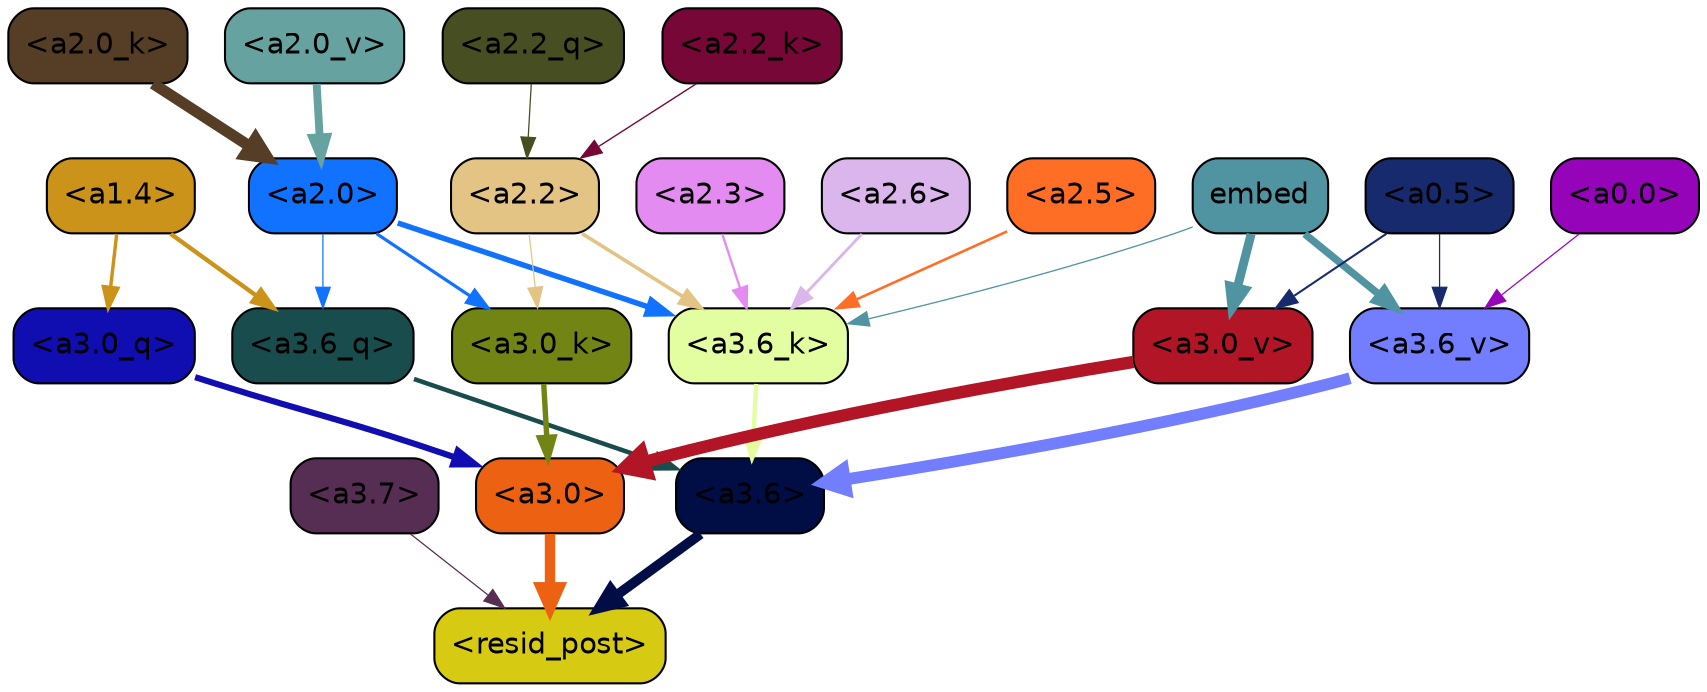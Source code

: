 strict digraph "" {
	graph [bgcolor=transparent,
		layout=dot,
		overlap=false,
		splines=true
	];
	"<a3.7>"	[color=black,
		fillcolor="#572e53",
		fontname=Helvetica,
		shape=box,
		style="filled, rounded"];
	"<resid_post>"	[color=black,
		fillcolor="#d7ca12",
		fontname=Helvetica,
		shape=box,
		style="filled, rounded"];
	"<a3.7>" -> "<resid_post>"	[color="#572e53",
		penwidth=0.6];
	"<a3.6>"	[color=black,
		fillcolor="#010e45",
		fontname=Helvetica,
		shape=box,
		style="filled, rounded"];
	"<a3.6>" -> "<resid_post>"	[color="#010e45",
		penwidth=4.748674273490906];
	"<a3.0>"	[color=black,
		fillcolor="#ed6212",
		fontname=Helvetica,
		shape=box,
		style="filled, rounded"];
	"<a3.0>" -> "<resid_post>"	[color="#ed6212",
		penwidth=5.004031300544739];
	"<a3.6_q>"	[color=black,
		fillcolor="#194c4c",
		fontname=Helvetica,
		shape=box,
		style="filled, rounded"];
	"<a3.6_q>" -> "<a3.6>"	[color="#194c4c",
		penwidth=2.1656854450702667];
	"<a3.0_q>"	[color=black,
		fillcolor="#100db1",
		fontname=Helvetica,
		shape=box,
		style="filled, rounded"];
	"<a3.0_q>" -> "<a3.0>"	[color="#100db1",
		penwidth=2.95696559548378];
	"<a3.6_k>"	[color=black,
		fillcolor="#e3fea0",
		fontname=Helvetica,
		shape=box,
		style="filled, rounded"];
	"<a3.6_k>" -> "<a3.6>"	[color="#e3fea0",
		penwidth=2.086437076330185];
	"<a3.0_k>"	[color=black,
		fillcolor="#728514",
		fontname=Helvetica,
		shape=box,
		style="filled, rounded"];
	"<a3.0_k>" -> "<a3.0>"	[color="#728514",
		penwidth=2.5988530814647675];
	"<a3.6_v>"	[color=black,
		fillcolor="#727efd",
		fontname=Helvetica,
		shape=box,
		style="filled, rounded"];
	"<a3.6_v>" -> "<a3.6>"	[color="#727efd",
		penwidth=5.669987380504608];
	"<a3.0_v>"	[color=black,
		fillcolor="#b21525",
		fontname=Helvetica,
		shape=box,
		style="filled, rounded"];
	"<a3.0_v>" -> "<a3.0>"	[color="#b21525",
		penwidth=5.9515902400016785];
	"<a2.0>"	[color=black,
		fillcolor="#1172ff",
		fontname=Helvetica,
		shape=box,
		style="filled, rounded"];
	"<a2.0>" -> "<a3.6_q>"	[color="#1172ff",
		penwidth=0.6];
	"<a2.0>" -> "<a3.6_k>"	[color="#1172ff",
		penwidth=2.6423546075820923];
	"<a2.0>" -> "<a3.0_k>"	[color="#1172ff",
		penwidth=1.5482127666473389];
	"<a1.4>"	[color=black,
		fillcolor="#cb931a",
		fontname=Helvetica,
		shape=box,
		style="filled, rounded"];
	"<a1.4>" -> "<a3.6_q>"	[color="#cb931a",
		penwidth=2.1035547256469727];
	"<a1.4>" -> "<a3.0_q>"	[color="#cb931a",
		penwidth=1.6541699171066284];
	"<a2.6>"	[color=black,
		fillcolor="#dbb6ed",
		fontname=Helvetica,
		shape=box,
		style="filled, rounded"];
	"<a2.6>" -> "<a3.6_k>"	[color="#dbb6ed",
		penwidth=1.3718644380569458];
	"<a2.5>"	[color=black,
		fillcolor="#ff6e24",
		fontname=Helvetica,
		shape=box,
		style="filled, rounded"];
	"<a2.5>" -> "<a3.6_k>"	[color="#ff6e24",
		penwidth=1.231603980064392];
	"<a2.3>"	[color=black,
		fillcolor="#e48bf2",
		fontname=Helvetica,
		shape=box,
		style="filled, rounded"];
	"<a2.3>" -> "<a3.6_k>"	[color="#e48bf2",
		penwidth=1.1117559671401978];
	"<a2.2>"	[color=black,
		fillcolor="#e3c484",
		fontname=Helvetica,
		shape=box,
		style="filled, rounded"];
	"<a2.2>" -> "<a3.6_k>"	[color="#e3c484",
		penwidth=1.7315057516098022];
	"<a2.2>" -> "<a3.0_k>"	[color="#e3c484",
		penwidth=0.6];
	embed	[color=black,
		fillcolor="#5194a1",
		fontname=Helvetica,
		shape=box,
		style="filled, rounded"];
	embed -> "<a3.6_k>"	[color="#5194a1",
		penwidth=0.6229734420776367];
	embed -> "<a3.6_v>"	[color="#5194a1",
		penwidth=3.56406831741333];
	embed -> "<a3.0_v>"	[color="#5194a1",
		penwidth=4.293717980384827];
	"<a0.5>"	[color=black,
		fillcolor="#172a6e",
		fontname=Helvetica,
		shape=box,
		style="filled, rounded"];
	"<a0.5>" -> "<a3.6_v>"	[color="#172a6e",
		penwidth=0.6];
	"<a0.5>" -> "<a3.0_v>"	[color="#172a6e",
		penwidth=0.9916514158248901];
	"<a0.0>"	[color=black,
		fillcolor="#9604b9",
		fontname=Helvetica,
		shape=box,
		style="filled, rounded"];
	"<a0.0>" -> "<a3.6_v>"	[color="#9604b9",
		penwidth=0.6];
	"<a2.2_q>"	[color=black,
		fillcolor="#474e21",
		fontname=Helvetica,
		shape=box,
		style="filled, rounded"];
	"<a2.2_q>" -> "<a2.2>"	[color="#474e21",
		penwidth=0.6068362593650818];
	"<a2.2_k>"	[color=black,
		fillcolor="#760737",
		fontname=Helvetica,
		shape=box,
		style="filled, rounded"];
	"<a2.2_k>" -> "<a2.2>"	[color="#760737",
		penwidth=0.6648573875427246];
	"<a2.0_k>"	[color=black,
		fillcolor="#563e26",
		fontname=Helvetica,
		shape=box,
		style="filled, rounded"];
	"<a2.0_k>" -> "<a2.0>"	[color="#563e26",
		penwidth=5.364346981048584];
	"<a2.0_v>"	[color=black,
		fillcolor="#65a2a0",
		fontname=Helvetica,
		shape=box,
		style="filled, rounded"];
	"<a2.0_v>" -> "<a2.0>"	[color="#65a2a0",
		penwidth=3.76983106136322];
}
